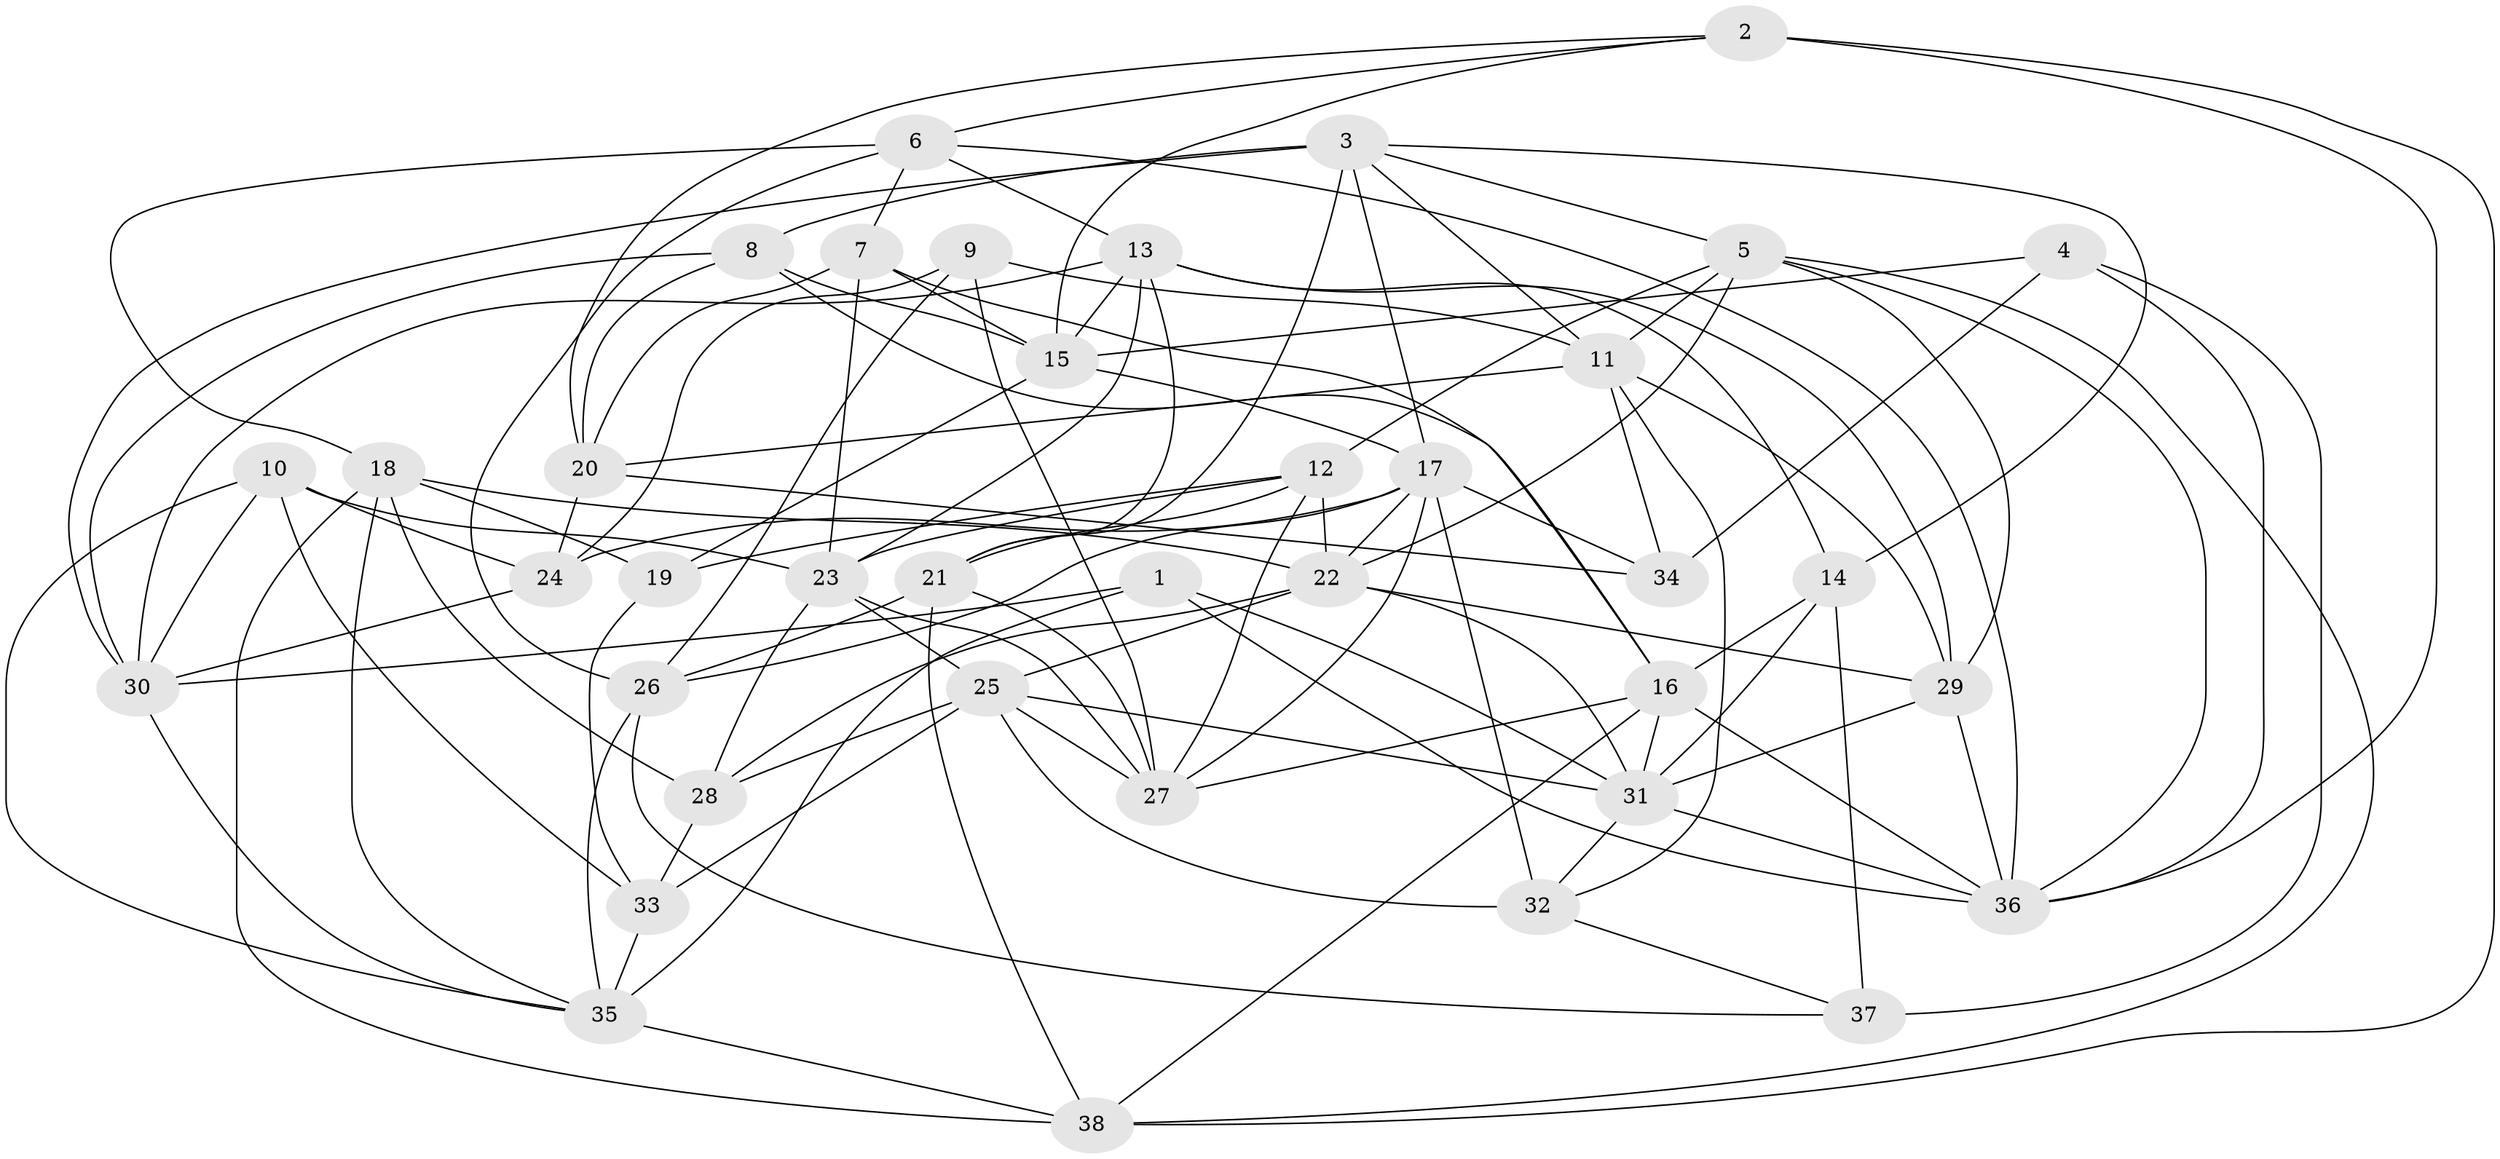 // original degree distribution, {4: 1.0}
// Generated by graph-tools (version 1.1) at 2025/38/03/04/25 23:38:05]
// undirected, 38 vertices, 113 edges
graph export_dot {
  node [color=gray90,style=filled];
  1;
  2;
  3;
  4;
  5;
  6;
  7;
  8;
  9;
  10;
  11;
  12;
  13;
  14;
  15;
  16;
  17;
  18;
  19;
  20;
  21;
  22;
  23;
  24;
  25;
  26;
  27;
  28;
  29;
  30;
  31;
  32;
  33;
  34;
  35;
  36;
  37;
  38;
  1 -- 30 [weight=1.0];
  1 -- 31 [weight=1.0];
  1 -- 35 [weight=1.0];
  1 -- 36 [weight=1.0];
  2 -- 6 [weight=1.0];
  2 -- 15 [weight=1.0];
  2 -- 20 [weight=1.0];
  2 -- 36 [weight=1.0];
  2 -- 38 [weight=2.0];
  3 -- 5 [weight=1.0];
  3 -- 8 [weight=1.0];
  3 -- 11 [weight=1.0];
  3 -- 14 [weight=1.0];
  3 -- 17 [weight=1.0];
  3 -- 21 [weight=1.0];
  3 -- 30 [weight=2.0];
  4 -- 15 [weight=1.0];
  4 -- 34 [weight=2.0];
  4 -- 36 [weight=1.0];
  4 -- 37 [weight=2.0];
  5 -- 11 [weight=1.0];
  5 -- 12 [weight=1.0];
  5 -- 22 [weight=2.0];
  5 -- 29 [weight=1.0];
  5 -- 36 [weight=1.0];
  5 -- 38 [weight=1.0];
  6 -- 7 [weight=1.0];
  6 -- 13 [weight=1.0];
  6 -- 18 [weight=1.0];
  6 -- 26 [weight=1.0];
  6 -- 36 [weight=1.0];
  7 -- 15 [weight=1.0];
  7 -- 16 [weight=1.0];
  7 -- 20 [weight=1.0];
  7 -- 23 [weight=2.0];
  8 -- 15 [weight=1.0];
  8 -- 16 [weight=2.0];
  8 -- 20 [weight=1.0];
  8 -- 30 [weight=1.0];
  9 -- 11 [weight=1.0];
  9 -- 24 [weight=1.0];
  9 -- 26 [weight=1.0];
  9 -- 27 [weight=1.0];
  10 -- 23 [weight=1.0];
  10 -- 24 [weight=2.0];
  10 -- 30 [weight=1.0];
  10 -- 33 [weight=1.0];
  10 -- 35 [weight=1.0];
  11 -- 20 [weight=1.0];
  11 -- 29 [weight=1.0];
  11 -- 32 [weight=1.0];
  11 -- 34 [weight=2.0];
  12 -- 19 [weight=1.0];
  12 -- 21 [weight=1.0];
  12 -- 22 [weight=1.0];
  12 -- 23 [weight=1.0];
  12 -- 27 [weight=1.0];
  13 -- 14 [weight=1.0];
  13 -- 15 [weight=1.0];
  13 -- 21 [weight=1.0];
  13 -- 23 [weight=2.0];
  13 -- 29 [weight=1.0];
  13 -- 30 [weight=1.0];
  14 -- 16 [weight=1.0];
  14 -- 31 [weight=1.0];
  14 -- 37 [weight=2.0];
  15 -- 17 [weight=1.0];
  15 -- 19 [weight=2.0];
  16 -- 27 [weight=1.0];
  16 -- 31 [weight=1.0];
  16 -- 36 [weight=1.0];
  16 -- 38 [weight=1.0];
  17 -- 22 [weight=1.0];
  17 -- 24 [weight=1.0];
  17 -- 26 [weight=1.0];
  17 -- 27 [weight=1.0];
  17 -- 32 [weight=1.0];
  17 -- 34 [weight=1.0];
  18 -- 19 [weight=1.0];
  18 -- 22 [weight=1.0];
  18 -- 28 [weight=1.0];
  18 -- 35 [weight=1.0];
  18 -- 38 [weight=1.0];
  19 -- 33 [weight=2.0];
  20 -- 24 [weight=1.0];
  20 -- 34 [weight=1.0];
  21 -- 26 [weight=1.0];
  21 -- 27 [weight=1.0];
  21 -- 38 [weight=1.0];
  22 -- 25 [weight=1.0];
  22 -- 28 [weight=2.0];
  22 -- 29 [weight=1.0];
  22 -- 31 [weight=1.0];
  23 -- 25 [weight=1.0];
  23 -- 27 [weight=2.0];
  23 -- 28 [weight=1.0];
  24 -- 30 [weight=1.0];
  25 -- 27 [weight=1.0];
  25 -- 28 [weight=1.0];
  25 -- 31 [weight=1.0];
  25 -- 32 [weight=2.0];
  25 -- 33 [weight=1.0];
  26 -- 35 [weight=1.0];
  26 -- 37 [weight=1.0];
  28 -- 33 [weight=1.0];
  29 -- 31 [weight=1.0];
  29 -- 36 [weight=1.0];
  30 -- 35 [weight=1.0];
  31 -- 32 [weight=1.0];
  31 -- 36 [weight=1.0];
  32 -- 37 [weight=1.0];
  33 -- 35 [weight=1.0];
  35 -- 38 [weight=2.0];
}
